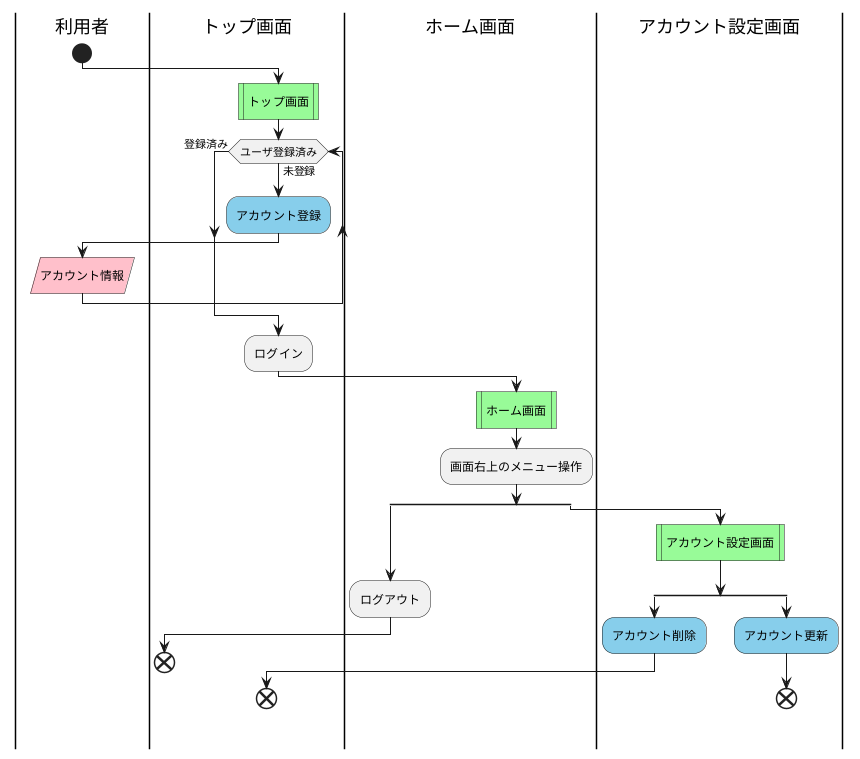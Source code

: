 @startuml "アカウント管理"

|利用者|
start

|トップ画面|
#palegreen:トップ画面|
while (ユーザ登録済み) is (未登録)
    #skyblue:アカウント登録;
    |利用者|
    #pink:アカウント情報/
    |トップ画面|
endwhile (登録済み)
:ログイン;

|ホーム画面|
#palegreen:ホーム画面|

:画面右上のメニュー操作;
split
    :ログアウト;
    |トップ画面|
    end
    |ホーム画面|
split again
    |アカウント設定画面|
    #palegreen:アカウント設定画面|

    split
        #skyblue:アカウント削除;
        |トップ画面|
        end
        |アカウント設定画面|
    split again
        #skyblue:アカウント更新;
        end
    endsplit
    

endsplit

@enduml